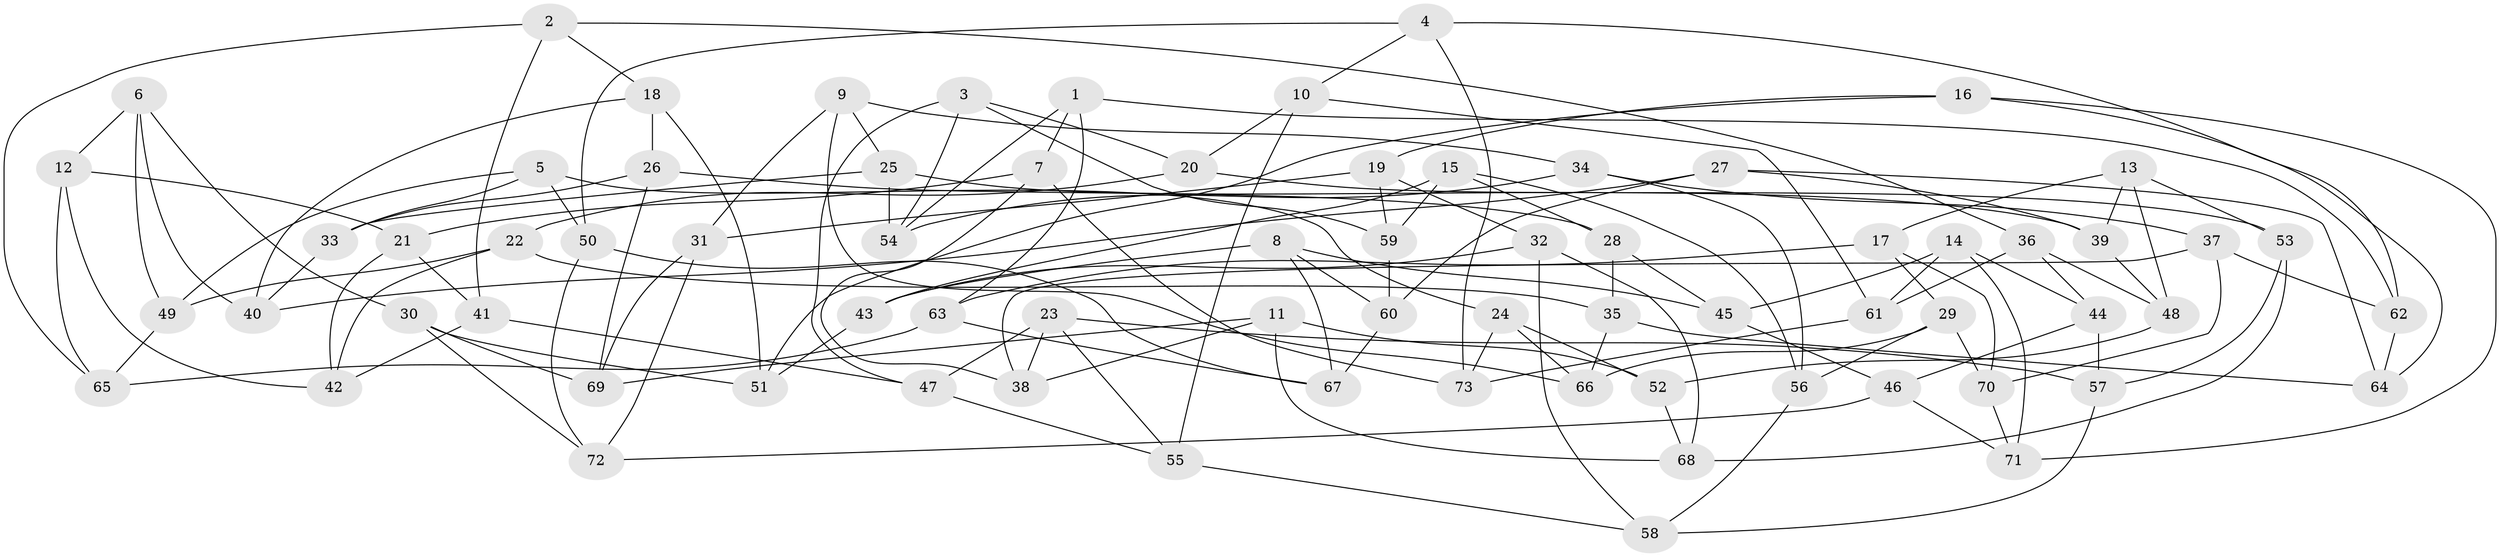// Generated by graph-tools (version 1.1) at 2025/03/03/09/25 03:03:08]
// undirected, 73 vertices, 146 edges
graph export_dot {
graph [start="1"]
  node [color=gray90,style=filled];
  1;
  2;
  3;
  4;
  5;
  6;
  7;
  8;
  9;
  10;
  11;
  12;
  13;
  14;
  15;
  16;
  17;
  18;
  19;
  20;
  21;
  22;
  23;
  24;
  25;
  26;
  27;
  28;
  29;
  30;
  31;
  32;
  33;
  34;
  35;
  36;
  37;
  38;
  39;
  40;
  41;
  42;
  43;
  44;
  45;
  46;
  47;
  48;
  49;
  50;
  51;
  52;
  53;
  54;
  55;
  56;
  57;
  58;
  59;
  60;
  61;
  62;
  63;
  64;
  65;
  66;
  67;
  68;
  69;
  70;
  71;
  72;
  73;
  1 -- 62;
  1 -- 63;
  1 -- 7;
  1 -- 54;
  2 -- 18;
  2 -- 36;
  2 -- 65;
  2 -- 41;
  3 -- 59;
  3 -- 47;
  3 -- 20;
  3 -- 54;
  4 -- 10;
  4 -- 73;
  4 -- 62;
  4 -- 50;
  5 -- 24;
  5 -- 50;
  5 -- 49;
  5 -- 33;
  6 -- 40;
  6 -- 30;
  6 -- 49;
  6 -- 12;
  7 -- 21;
  7 -- 73;
  7 -- 38;
  8 -- 60;
  8 -- 43;
  8 -- 45;
  8 -- 67;
  9 -- 31;
  9 -- 34;
  9 -- 66;
  9 -- 25;
  10 -- 55;
  10 -- 20;
  10 -- 61;
  11 -- 69;
  11 -- 52;
  11 -- 68;
  11 -- 38;
  12 -- 65;
  12 -- 21;
  12 -- 42;
  13 -- 17;
  13 -- 48;
  13 -- 53;
  13 -- 39;
  14 -- 71;
  14 -- 45;
  14 -- 61;
  14 -- 44;
  15 -- 28;
  15 -- 56;
  15 -- 59;
  15 -- 43;
  16 -- 71;
  16 -- 51;
  16 -- 19;
  16 -- 64;
  17 -- 70;
  17 -- 29;
  17 -- 63;
  18 -- 51;
  18 -- 26;
  18 -- 40;
  19 -- 59;
  19 -- 32;
  19 -- 31;
  20 -- 53;
  20 -- 22;
  21 -- 42;
  21 -- 41;
  22 -- 42;
  22 -- 35;
  22 -- 49;
  23 -- 47;
  23 -- 38;
  23 -- 57;
  23 -- 55;
  24 -- 66;
  24 -- 73;
  24 -- 52;
  25 -- 33;
  25 -- 54;
  25 -- 39;
  26 -- 28;
  26 -- 69;
  26 -- 33;
  27 -- 60;
  27 -- 40;
  27 -- 64;
  27 -- 39;
  28 -- 35;
  28 -- 45;
  29 -- 70;
  29 -- 66;
  29 -- 56;
  30 -- 72;
  30 -- 51;
  30 -- 69;
  31 -- 72;
  31 -- 69;
  32 -- 58;
  32 -- 68;
  32 -- 43;
  33 -- 40;
  34 -- 54;
  34 -- 56;
  34 -- 37;
  35 -- 66;
  35 -- 64;
  36 -- 48;
  36 -- 44;
  36 -- 61;
  37 -- 38;
  37 -- 70;
  37 -- 62;
  39 -- 48;
  41 -- 42;
  41 -- 47;
  43 -- 51;
  44 -- 46;
  44 -- 57;
  45 -- 46;
  46 -- 71;
  46 -- 72;
  47 -- 55;
  48 -- 52;
  49 -- 65;
  50 -- 72;
  50 -- 67;
  52 -- 68;
  53 -- 68;
  53 -- 57;
  55 -- 58;
  56 -- 58;
  57 -- 58;
  59 -- 60;
  60 -- 67;
  61 -- 73;
  62 -- 64;
  63 -- 65;
  63 -- 67;
  70 -- 71;
}
